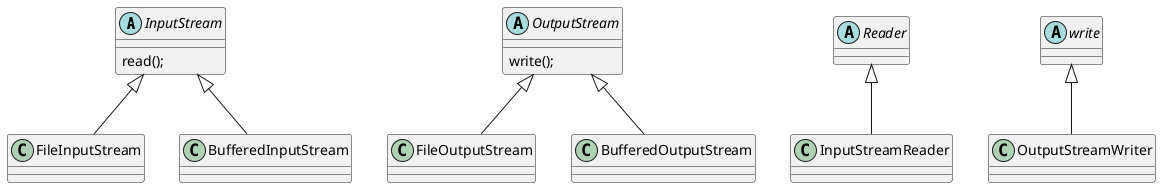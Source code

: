 @startuml
'https://plantuml.com/class-diagram

abstract class InputStream{
    read();
}

abstract class OutputStream{
    write();
}

class FileInputStream {}
class FileOutputStream {}
class BufferedInputStream {}
class BufferedOutputStream {}

InputStream <|-- FileInputStream
InputStream <|-- BufferedInputStream

OutputStream <|-- FileOutputStream
OutputStream <|-- BufferedOutputStream


abstract class Reader {}
abstract class write {}

class InputStreamReader {}
class OutputStreamWriter {}

Reader<|--InputStreamReader
write<|--OutputStreamWriter
@enduml